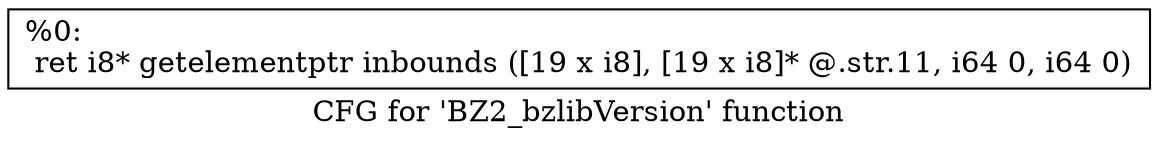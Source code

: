digraph "CFG for 'BZ2_bzlibVersion' function" {
	label="CFG for 'BZ2_bzlibVersion' function";

	Node0xbd91c0 [shape=record,label="{%0:\l  ret i8* getelementptr inbounds ([19 x i8], [19 x i8]* @.str.11, i64 0, i64 0)\l}"];
}

